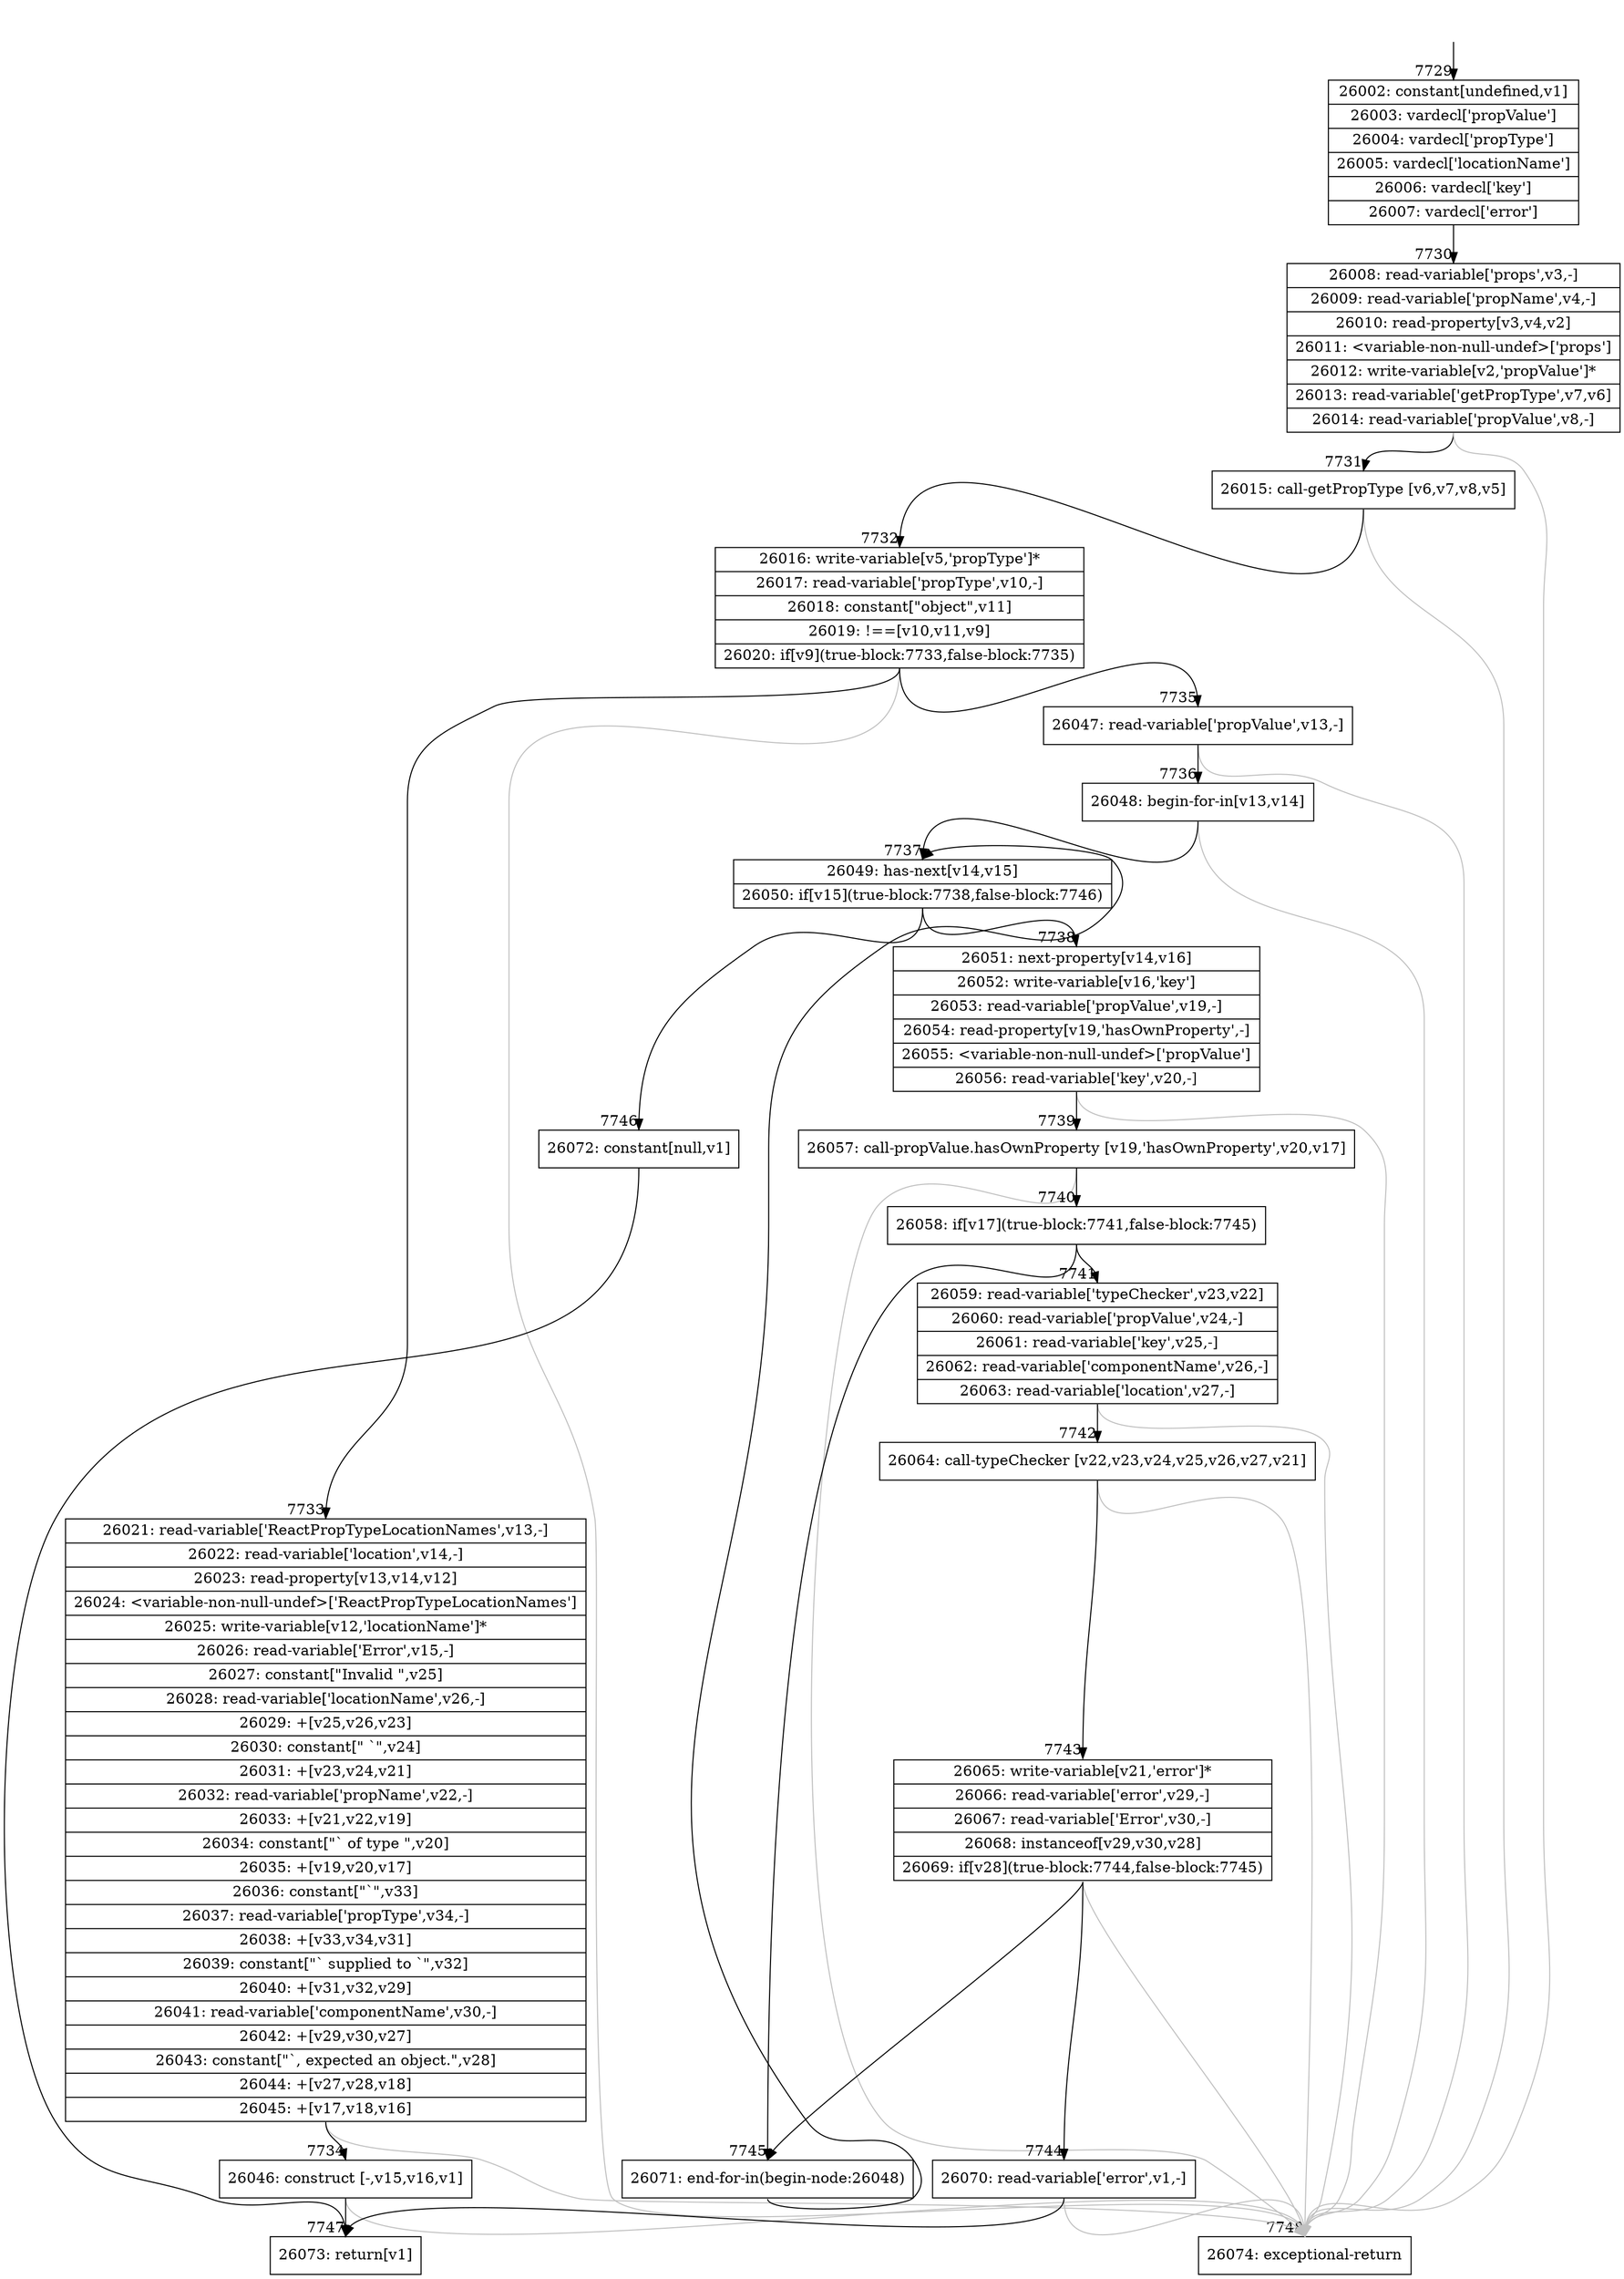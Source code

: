 digraph {
rankdir="TD"
BB_entry552[shape=none,label=""];
BB_entry552 -> BB7729 [tailport=s, headport=n, headlabel="    7729"]
BB7729 [shape=record label="{26002: constant[undefined,v1]|26003: vardecl['propValue']|26004: vardecl['propType']|26005: vardecl['locationName']|26006: vardecl['key']|26007: vardecl['error']}" ] 
BB7729 -> BB7730 [tailport=s, headport=n, headlabel="      7730"]
BB7730 [shape=record label="{26008: read-variable['props',v3,-]|26009: read-variable['propName',v4,-]|26010: read-property[v3,v4,v2]|26011: \<variable-non-null-undef\>['props']|26012: write-variable[v2,'propValue']*|26013: read-variable['getPropType',v7,v6]|26014: read-variable['propValue',v8,-]}" ] 
BB7730 -> BB7731 [tailport=s, headport=n, headlabel="      7731"]
BB7730 -> BB7748 [tailport=s, headport=n, color=gray, headlabel="      7748"]
BB7731 [shape=record label="{26015: call-getPropType [v6,v7,v8,v5]}" ] 
BB7731 -> BB7732 [tailport=s, headport=n, headlabel="      7732"]
BB7731 -> BB7748 [tailport=s, headport=n, color=gray]
BB7732 [shape=record label="{26016: write-variable[v5,'propType']*|26017: read-variable['propType',v10,-]|26018: constant[\"object\",v11]|26019: !==[v10,v11,v9]|26020: if[v9](true-block:7733,false-block:7735)}" ] 
BB7732 -> BB7733 [tailport=s, headport=n, headlabel="      7733"]
BB7732 -> BB7735 [tailport=s, headport=n, headlabel="      7735"]
BB7732 -> BB7748 [tailport=s, headport=n, color=gray]
BB7733 [shape=record label="{26021: read-variable['ReactPropTypeLocationNames',v13,-]|26022: read-variable['location',v14,-]|26023: read-property[v13,v14,v12]|26024: \<variable-non-null-undef\>['ReactPropTypeLocationNames']|26025: write-variable[v12,'locationName']*|26026: read-variable['Error',v15,-]|26027: constant[\"Invalid \",v25]|26028: read-variable['locationName',v26,-]|26029: +[v25,v26,v23]|26030: constant[\" `\",v24]|26031: +[v23,v24,v21]|26032: read-variable['propName',v22,-]|26033: +[v21,v22,v19]|26034: constant[\"` of type \",v20]|26035: +[v19,v20,v17]|26036: constant[\"`\",v33]|26037: read-variable['propType',v34,-]|26038: +[v33,v34,v31]|26039: constant[\"` supplied to `\",v32]|26040: +[v31,v32,v29]|26041: read-variable['componentName',v30,-]|26042: +[v29,v30,v27]|26043: constant[\"`, expected an object.\",v28]|26044: +[v27,v28,v18]|26045: +[v17,v18,v16]}" ] 
BB7733 -> BB7734 [tailport=s, headport=n, headlabel="      7734"]
BB7733 -> BB7748 [tailport=s, headport=n, color=gray]
BB7734 [shape=record label="{26046: construct [-,v15,v16,v1]}" ] 
BB7734 -> BB7747 [tailport=s, headport=n, headlabel="      7747"]
BB7734 -> BB7748 [tailport=s, headport=n, color=gray]
BB7735 [shape=record label="{26047: read-variable['propValue',v13,-]}" ] 
BB7735 -> BB7736 [tailport=s, headport=n, headlabel="      7736"]
BB7735 -> BB7748 [tailport=s, headport=n, color=gray]
BB7736 [shape=record label="{26048: begin-for-in[v13,v14]}" ] 
BB7736 -> BB7737 [tailport=s, headport=n, headlabel="      7737"]
BB7736 -> BB7748 [tailport=s, headport=n, color=gray]
BB7737 [shape=record label="{26049: has-next[v14,v15]|26050: if[v15](true-block:7738,false-block:7746)}" ] 
BB7737 -> BB7738 [tailport=s, headport=n, headlabel="      7738"]
BB7737 -> BB7746 [tailport=s, headport=n, headlabel="      7746"]
BB7738 [shape=record label="{26051: next-property[v14,v16]|26052: write-variable[v16,'key']|26053: read-variable['propValue',v19,-]|26054: read-property[v19,'hasOwnProperty',-]|26055: \<variable-non-null-undef\>['propValue']|26056: read-variable['key',v20,-]}" ] 
BB7738 -> BB7739 [tailport=s, headport=n, headlabel="      7739"]
BB7738 -> BB7748 [tailport=s, headport=n, color=gray]
BB7739 [shape=record label="{26057: call-propValue.hasOwnProperty [v19,'hasOwnProperty',v20,v17]}" ] 
BB7739 -> BB7740 [tailport=s, headport=n, headlabel="      7740"]
BB7739 -> BB7748 [tailport=s, headport=n, color=gray]
BB7740 [shape=record label="{26058: if[v17](true-block:7741,false-block:7745)}" ] 
BB7740 -> BB7741 [tailport=s, headport=n, headlabel="      7741"]
BB7740 -> BB7745 [tailport=s, headport=n, headlabel="      7745"]
BB7741 [shape=record label="{26059: read-variable['typeChecker',v23,v22]|26060: read-variable['propValue',v24,-]|26061: read-variable['key',v25,-]|26062: read-variable['componentName',v26,-]|26063: read-variable['location',v27,-]}" ] 
BB7741 -> BB7742 [tailport=s, headport=n, headlabel="      7742"]
BB7741 -> BB7748 [tailport=s, headport=n, color=gray]
BB7742 [shape=record label="{26064: call-typeChecker [v22,v23,v24,v25,v26,v27,v21]}" ] 
BB7742 -> BB7743 [tailport=s, headport=n, headlabel="      7743"]
BB7742 -> BB7748 [tailport=s, headport=n, color=gray]
BB7743 [shape=record label="{26065: write-variable[v21,'error']*|26066: read-variable['error',v29,-]|26067: read-variable['Error',v30,-]|26068: instanceof[v29,v30,v28]|26069: if[v28](true-block:7744,false-block:7745)}" ] 
BB7743 -> BB7744 [tailport=s, headport=n, headlabel="      7744"]
BB7743 -> BB7745 [tailport=s, headport=n]
BB7743 -> BB7748 [tailport=s, headport=n, color=gray]
BB7744 [shape=record label="{26070: read-variable['error',v1,-]}" ] 
BB7744 -> BB7747 [tailport=s, headport=n]
BB7744 -> BB7748 [tailport=s, headport=n, color=gray]
BB7745 [shape=record label="{26071: end-for-in(begin-node:26048)}" ] 
BB7745 -> BB7737 [tailport=s, headport=n]
BB7746 [shape=record label="{26072: constant[null,v1]}" ] 
BB7746 -> BB7747 [tailport=s, headport=n]
BB7747 [shape=record label="{26073: return[v1]}" ] 
BB7748 [shape=record label="{26074: exceptional-return}" ] 
//#$~ 13701
}
